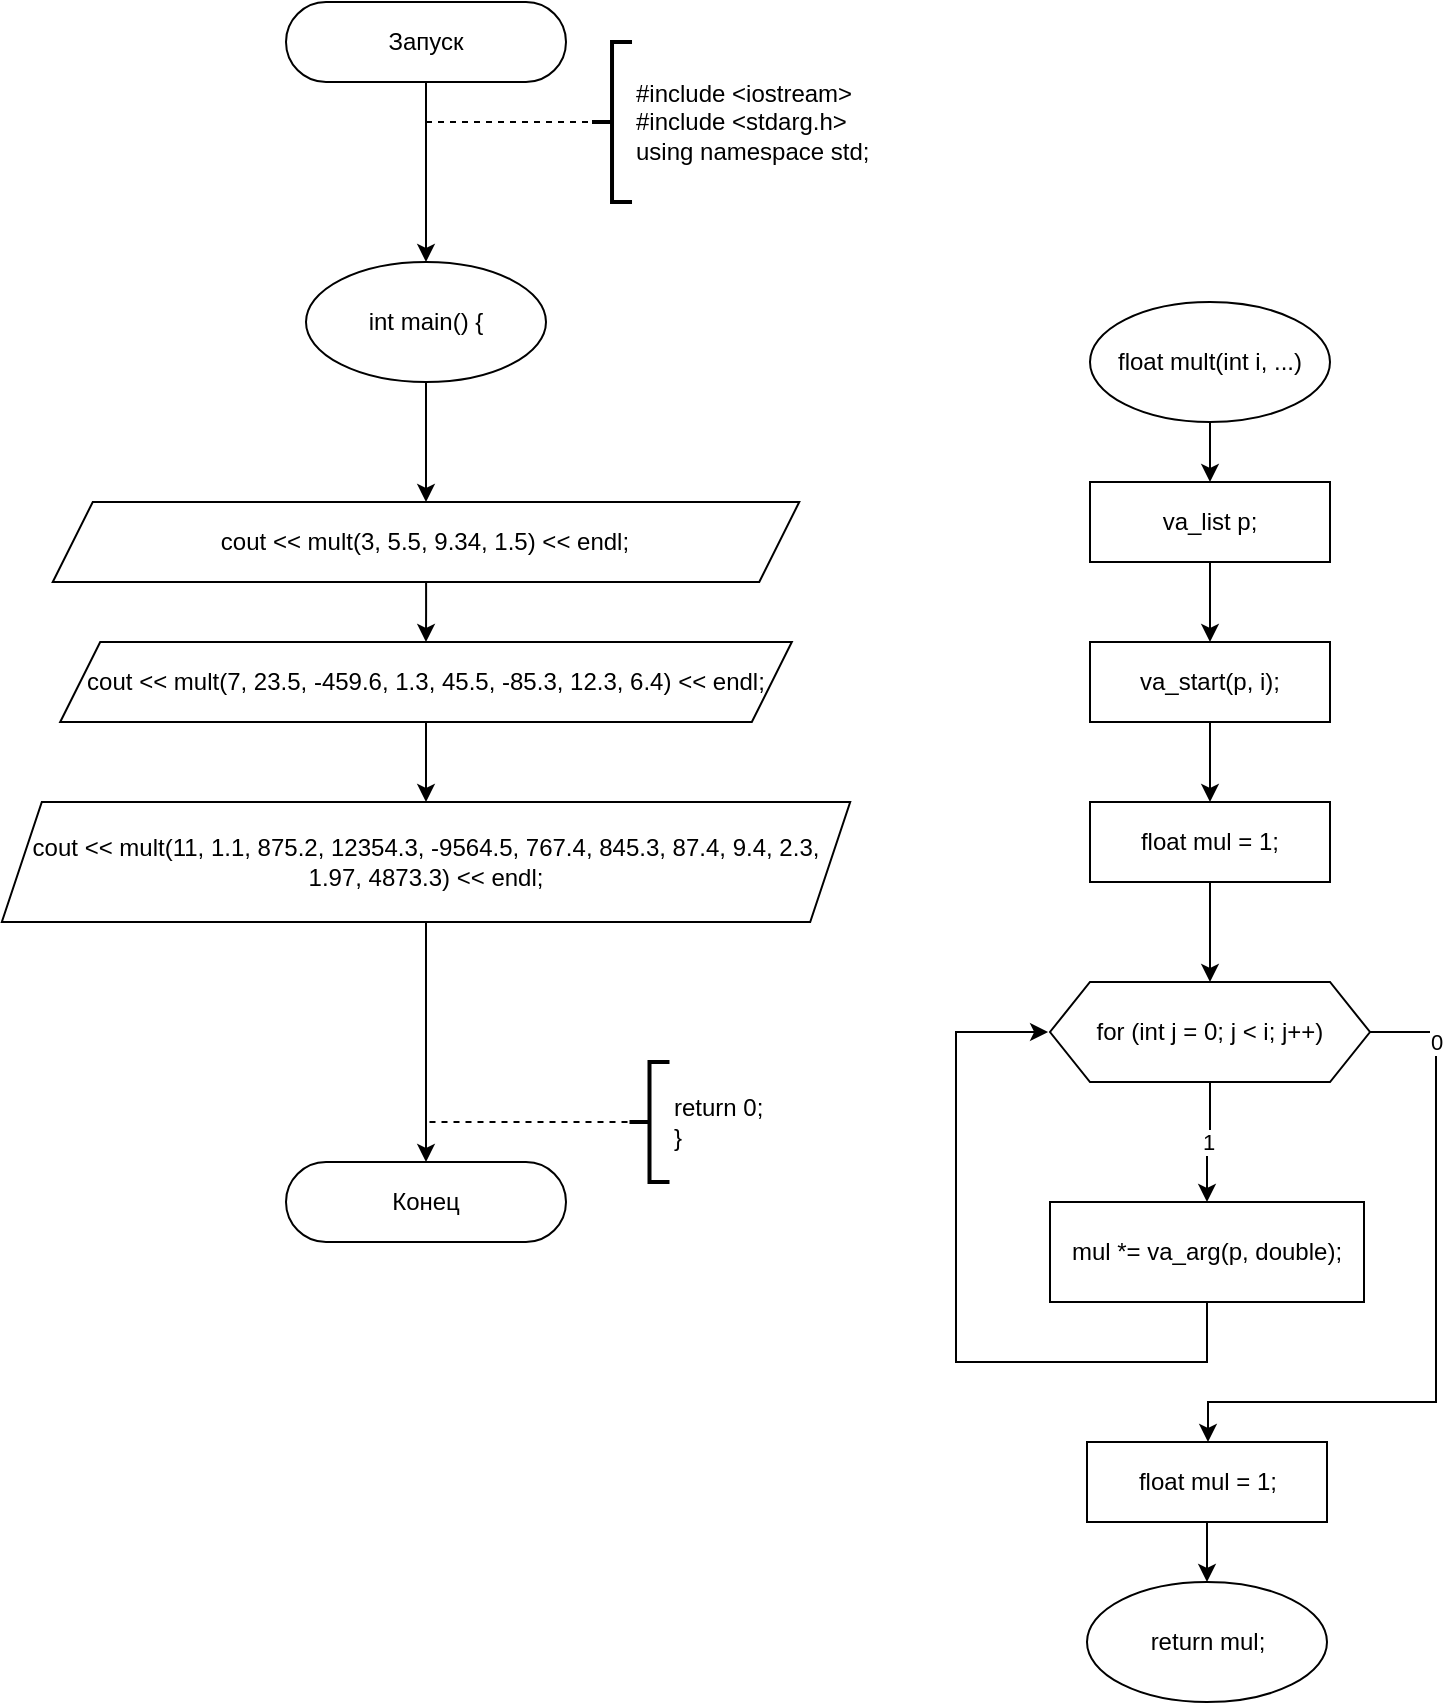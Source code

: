 <mxfile>
    <diagram id="tr8WCDj-hul7nBdrf4UF" name="Страница 1">
        <mxGraphModel dx="414" dy="782" grid="1" gridSize="10" guides="1" tooltips="1" connect="0" arrows="1" fold="1" page="1" pageScale="1" pageWidth="827" pageHeight="1169" math="0" shadow="0">
            <root>
                <mxCell id="0"/>
                <mxCell id="1" parent="0"/>
                <mxCell id="2" style="edgeStyle=orthogonalEdgeStyle;rounded=0;orthogonalLoop=1;jettySize=auto;html=1;" parent="1" source="3" edge="1">
                    <mxGeometry relative="1" as="geometry">
                        <mxPoint x="375" y="150" as="targetPoint"/>
                    </mxGeometry>
                </mxCell>
                <mxCell id="3" value="Запуск" style="rounded=1;whiteSpace=wrap;html=1;arcSize=50;" parent="1" vertex="1">
                    <mxGeometry x="305" y="20" width="140" height="40" as="geometry"/>
                </mxCell>
                <mxCell id="5" value="#include &amp;lt;iostream&amp;gt;&lt;br&gt;#include &amp;lt;stdarg.h&amp;gt;&lt;br&gt;using namespace std;" style="strokeWidth=2;html=1;shape=mxgraph.flowchart.annotation_2;align=left;labelPosition=right;pointerEvents=1;" parent="1" vertex="1">
                    <mxGeometry x="458.01" y="40" width="20" height="80" as="geometry"/>
                </mxCell>
                <mxCell id="6" value="" style="endArrow=none;dashed=1;html=1;entryX=0;entryY=0.5;entryDx=0;entryDy=0;entryPerimeter=0;" parent="1" target="5" edge="1">
                    <mxGeometry width="50" height="50" relative="1" as="geometry">
                        <mxPoint x="375" y="80" as="sourcePoint"/>
                        <mxPoint x="465" y="70" as="targetPoint"/>
                    </mxGeometry>
                </mxCell>
                <mxCell id="7" value="Конец" style="rounded=1;whiteSpace=wrap;html=1;arcSize=50;" parent="1" vertex="1">
                    <mxGeometry x="305" y="600" width="140" height="40" as="geometry"/>
                </mxCell>
                <mxCell id="10" value="return 0;&lt;br&gt;}" style="strokeWidth=2;html=1;shape=mxgraph.flowchart.annotation_2;align=left;labelPosition=right;pointerEvents=1;" parent="1" vertex="1">
                    <mxGeometry x="476.75" y="550" width="20" height="60" as="geometry"/>
                </mxCell>
                <mxCell id="11" value="" style="endArrow=none;dashed=1;html=1;entryX=0;entryY=0.5;entryDx=0;entryDy=0;entryPerimeter=0;" parent="1" edge="1">
                    <mxGeometry width="50" height="50" relative="1" as="geometry">
                        <mxPoint x="376.75" y="580" as="sourcePoint"/>
                        <mxPoint x="476.75" y="580" as="targetPoint"/>
                    </mxGeometry>
                </mxCell>
                <mxCell id="356" style="edgeStyle=none;html=1;rounded=0;" parent="1" source="354" target="355" edge="1">
                    <mxGeometry relative="1" as="geometry"/>
                </mxCell>
                <mxCell id="354" value="int main() {" style="ellipse;whiteSpace=wrap;html=1;" parent="1" vertex="1">
                    <mxGeometry x="315" y="150" width="120" height="60" as="geometry"/>
                </mxCell>
                <mxCell id="358" value="" style="edgeStyle=orthogonalEdgeStyle;rounded=0;html=1;" parent="1" source="355" target="357" edge="1">
                    <mxGeometry relative="1" as="geometry"/>
                </mxCell>
                <mxCell id="355" value="cout &amp;lt;&amp;lt; mult(3, 5.5, 9.34, 1.5) &amp;lt;&amp;lt; endl;" style="shape=parallelogram;perimeter=parallelogramPerimeter;whiteSpace=wrap;html=1;fixedSize=1;" parent="1" vertex="1">
                    <mxGeometry x="188.38" y="270" width="373.25" height="40" as="geometry"/>
                </mxCell>
                <mxCell id="366" style="edgeStyle=orthogonalEdgeStyle;html=1;rounded=0;" edge="1" parent="1" source="357" target="365">
                    <mxGeometry relative="1" as="geometry"/>
                </mxCell>
                <mxCell id="357" value="cout &lt;&lt; mult(7, 23.5, -459.6, 1.3, 45.5, -85.3, 12.3, 6.4) &lt;&lt; endl;" style="shape=parallelogram;perimeter=parallelogramPerimeter;whiteSpace=wrap;html=1;fixedSize=1;" parent="1" vertex="1">
                    <mxGeometry x="192.1" y="340" width="365.81" height="40" as="geometry"/>
                </mxCell>
                <mxCell id="369" style="edgeStyle=orthogonalEdgeStyle;rounded=0;html=1;" edge="1" parent="1" source="359" target="368">
                    <mxGeometry relative="1" as="geometry"/>
                </mxCell>
                <mxCell id="359" value="&lt;div&gt;float mult(int i, ...)&lt;/div&gt;" style="ellipse;whiteSpace=wrap;html=1;" parent="1" vertex="1">
                    <mxGeometry x="707" y="170" width="120" height="60" as="geometry"/>
                </mxCell>
                <mxCell id="361" value="return mul;" style="ellipse;whiteSpace=wrap;html=1;" parent="1" vertex="1">
                    <mxGeometry x="705.5" y="810" width="120" height="60" as="geometry"/>
                </mxCell>
                <mxCell id="367" style="edgeStyle=orthogonalEdgeStyle;rounded=0;html=1;" edge="1" parent="1" source="365" target="7">
                    <mxGeometry relative="1" as="geometry"/>
                </mxCell>
                <mxCell id="365" value="&lt;div&gt;&lt;span&gt;&#9;&lt;/span&gt;cout &amp;lt;&amp;lt; mult(11, 1.1, 875.2, 12354.3, -9564.5, 767.4, 845.3, 87.4, 9.4, 2.3, 1.97, 4873.3) &amp;lt;&amp;lt; endl;&lt;/div&gt;" style="shape=parallelogram;perimeter=parallelogramPerimeter;whiteSpace=wrap;html=1;fixedSize=1;" vertex="1" parent="1">
                    <mxGeometry x="162.91" y="420" width="424.19" height="60" as="geometry"/>
                </mxCell>
                <mxCell id="372" style="edgeStyle=orthogonalEdgeStyle;rounded=0;html=1;" edge="1" parent="1" source="368" target="370">
                    <mxGeometry relative="1" as="geometry"/>
                </mxCell>
                <mxCell id="368" value="va_list p;" style="rounded=0;whiteSpace=wrap;html=1;" vertex="1" parent="1">
                    <mxGeometry x="707" y="260" width="120" height="40" as="geometry"/>
                </mxCell>
                <mxCell id="373" value="" style="edgeStyle=orthogonalEdgeStyle;rounded=0;html=1;" edge="1" parent="1" source="370" target="371">
                    <mxGeometry relative="1" as="geometry"/>
                </mxCell>
                <mxCell id="370" value="va_start(p, i);" style="rounded=0;whiteSpace=wrap;html=1;" vertex="1" parent="1">
                    <mxGeometry x="707" y="340" width="120" height="40" as="geometry"/>
                </mxCell>
                <mxCell id="375" value="" style="edgeStyle=orthogonalEdgeStyle;rounded=0;html=1;" edge="1" parent="1" source="371" target="374">
                    <mxGeometry relative="1" as="geometry"/>
                </mxCell>
                <mxCell id="371" value="float mul = 1;" style="rounded=0;whiteSpace=wrap;html=1;" vertex="1" parent="1">
                    <mxGeometry x="707" y="420" width="120" height="40" as="geometry"/>
                </mxCell>
                <mxCell id="377" value="1" style="edgeStyle=orthogonalEdgeStyle;rounded=0;html=1;" edge="1" parent="1" source="374" target="376">
                    <mxGeometry relative="1" as="geometry"/>
                </mxCell>
                <mxCell id="380" value="0" style="edgeStyle=orthogonalEdgeStyle;rounded=0;html=1;" edge="1" parent="1" source="374" target="379">
                    <mxGeometry x="-0.784" relative="1" as="geometry">
                        <Array as="points">
                            <mxPoint x="880" y="535"/>
                            <mxPoint x="880" y="720"/>
                            <mxPoint x="766" y="720"/>
                        </Array>
                        <mxPoint as="offset"/>
                    </mxGeometry>
                </mxCell>
                <mxCell id="374" value="for (int j = 0; j &amp;lt; i; j++)" style="shape=hexagon;perimeter=hexagonPerimeter2;whiteSpace=wrap;html=1;fixedSize=1;" vertex="1" parent="1">
                    <mxGeometry x="687" y="510" width="160" height="50" as="geometry"/>
                </mxCell>
                <mxCell id="378" style="edgeStyle=orthogonalEdgeStyle;rounded=0;html=1;entryX=-0.006;entryY=0.5;entryDx=0;entryDy=0;entryPerimeter=0;" edge="1" parent="1" source="376" target="374">
                    <mxGeometry relative="1" as="geometry">
                        <Array as="points">
                            <mxPoint x="766" y="700"/>
                            <mxPoint x="640" y="700"/>
                            <mxPoint x="640" y="535"/>
                        </Array>
                    </mxGeometry>
                </mxCell>
                <mxCell id="376" value="mul *= va_arg(p, double);" style="rounded=0;whiteSpace=wrap;html=1;" vertex="1" parent="1">
                    <mxGeometry x="687" y="620" width="157" height="50" as="geometry"/>
                </mxCell>
                <mxCell id="381" value="" style="edgeStyle=orthogonalEdgeStyle;rounded=0;html=1;" edge="1" parent="1" source="379" target="361">
                    <mxGeometry relative="1" as="geometry"/>
                </mxCell>
                <mxCell id="379" value="float mul = 1;" style="rounded=0;whiteSpace=wrap;html=1;" vertex="1" parent="1">
                    <mxGeometry x="705.5" y="740" width="120" height="40" as="geometry"/>
                </mxCell>
            </root>
        </mxGraphModel>
    </diagram>
</mxfile>